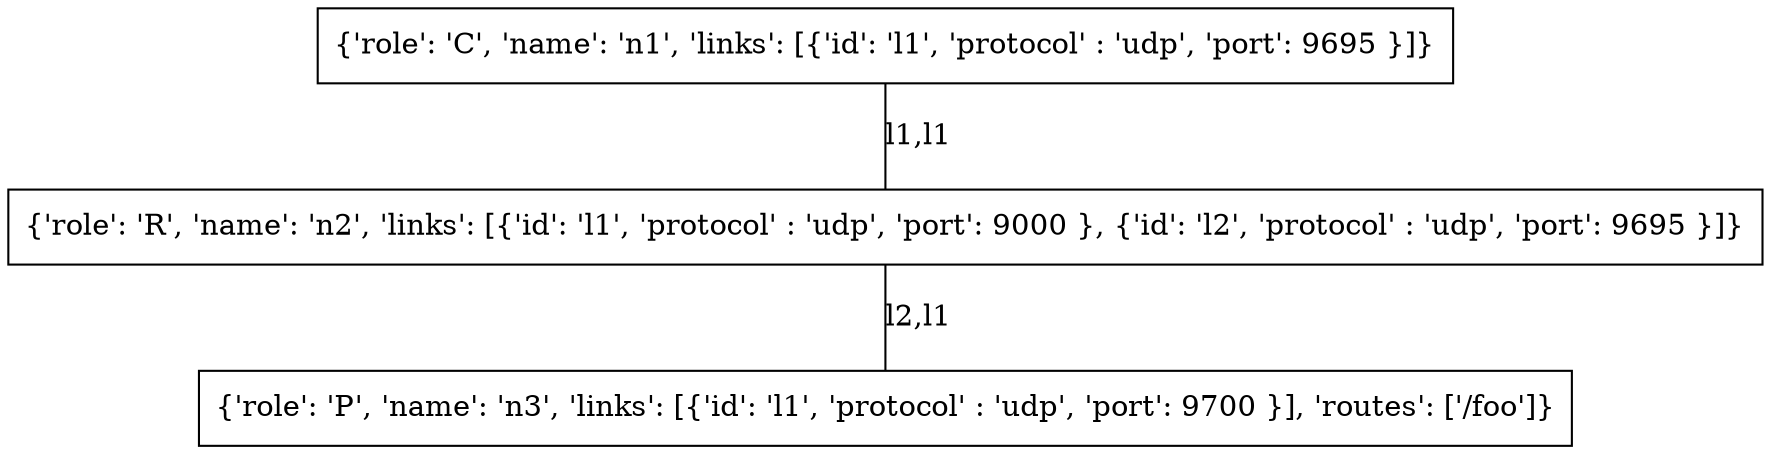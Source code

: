 graph path {
    n1 [shape=box, label="{'role': 'C', 'name': 'n1', 'links': [{'id': 'l1', 'protocol' : 'udp', 'port': 9695 }]}"]
    n2 [shape=box, label="{'role': 'R', 'name': 'n2', 'links': [{'id': 'l1', 'protocol' : 'udp', 'port': 9000 }, {'id': 'l2', 'protocol' : 'udp', 'port': 9695 }]}"]
    n3 [shape=box, label="{'role': 'P', 'name': 'n3', 'links': [{'id': 'l1', 'protocol' : 'udp', 'port': 9700 }], 'routes': ['/foo']}"]
    n1 -- n2 [label="l1,l1"]
    n2 -- n3 [label="l2,l1"]
}
